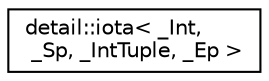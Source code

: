 digraph "Graphical Class Hierarchy"
{
  edge [fontname="Helvetica",fontsize="10",labelfontname="Helvetica",labelfontsize="10"];
  node [fontname="Helvetica",fontsize="10",shape=record];
  rankdir="LR";
  Node1 [label="detail::iota\< _Int,\l _Sp, _IntTuple, _Ep \>",height=0.2,width=0.4,color="black", fillcolor="white", style="filled",URL="$structdetail_1_1iota.xhtml"];
}
